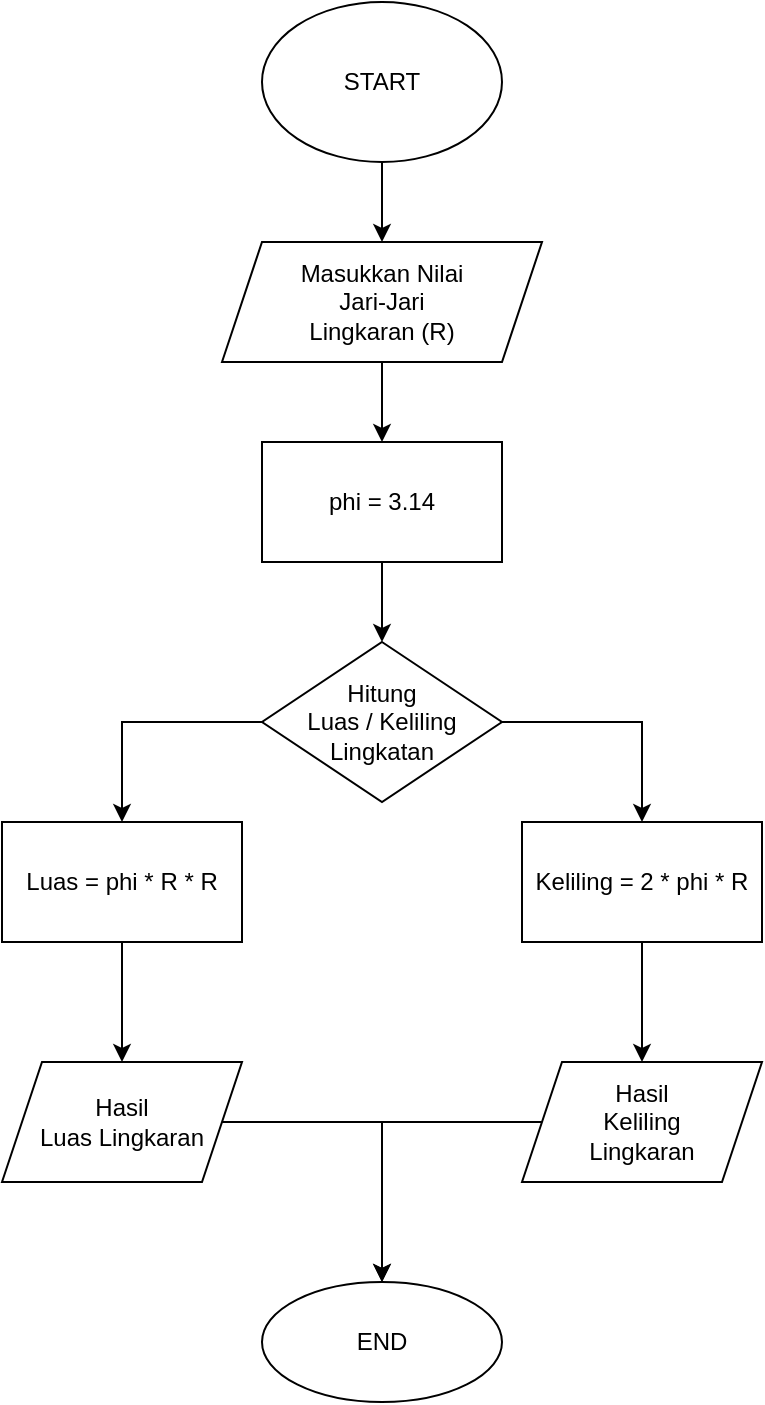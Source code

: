 <mxfile version="20.5.0" type="device"><diagram id="tUZ9ICfB1oss-SP6L6BB" name="Page-1"><mxGraphModel dx="1566" dy="835" grid="1" gridSize="10" guides="1" tooltips="1" connect="1" arrows="1" fold="1" page="1" pageScale="1" pageWidth="850" pageHeight="1100" math="0" shadow="0"><root><mxCell id="0"/><mxCell id="1" parent="0"/><mxCell id="HiiBcO2bcIK-xN3X6C0h-5" value="" style="edgeStyle=orthogonalEdgeStyle;rounded=0;orthogonalLoop=1;jettySize=auto;html=1;" edge="1" parent="1" source="HiiBcO2bcIK-xN3X6C0h-1" target="HiiBcO2bcIK-xN3X6C0h-4"><mxGeometry relative="1" as="geometry"/></mxCell><mxCell id="HiiBcO2bcIK-xN3X6C0h-1" value="START" style="ellipse;whiteSpace=wrap;html=1;" vertex="1" parent="1"><mxGeometry x="200" y="40" width="120" height="80" as="geometry"/></mxCell><mxCell id="HiiBcO2bcIK-xN3X6C0h-8" value="" style="edgeStyle=orthogonalEdgeStyle;rounded=0;orthogonalLoop=1;jettySize=auto;html=1;" edge="1" parent="1" source="HiiBcO2bcIK-xN3X6C0h-4" target="HiiBcO2bcIK-xN3X6C0h-7"><mxGeometry relative="1" as="geometry"/></mxCell><mxCell id="HiiBcO2bcIK-xN3X6C0h-4" value="Masukkan Nilai&lt;br&gt;Jari-Jari&lt;br&gt;Lingkaran (R)" style="shape=parallelogram;perimeter=parallelogramPerimeter;whiteSpace=wrap;html=1;fixedSize=1;" vertex="1" parent="1"><mxGeometry x="180" y="160" width="160" height="60" as="geometry"/></mxCell><mxCell id="HiiBcO2bcIK-xN3X6C0h-10" value="" style="edgeStyle=orthogonalEdgeStyle;rounded=0;orthogonalLoop=1;jettySize=auto;html=1;" edge="1" parent="1" source="HiiBcO2bcIK-xN3X6C0h-7" target="HiiBcO2bcIK-xN3X6C0h-9"><mxGeometry relative="1" as="geometry"/></mxCell><mxCell id="HiiBcO2bcIK-xN3X6C0h-7" value="phi = 3.14" style="whiteSpace=wrap;html=1;" vertex="1" parent="1"><mxGeometry x="200" y="260" width="120" height="60" as="geometry"/></mxCell><mxCell id="HiiBcO2bcIK-xN3X6C0h-12" value="" style="edgeStyle=orthogonalEdgeStyle;rounded=0;orthogonalLoop=1;jettySize=auto;html=1;" edge="1" parent="1" source="HiiBcO2bcIK-xN3X6C0h-9" target="HiiBcO2bcIK-xN3X6C0h-11"><mxGeometry relative="1" as="geometry"/></mxCell><mxCell id="HiiBcO2bcIK-xN3X6C0h-14" value="" style="edgeStyle=orthogonalEdgeStyle;rounded=0;orthogonalLoop=1;jettySize=auto;html=1;" edge="1" parent="1" source="HiiBcO2bcIK-xN3X6C0h-9" target="HiiBcO2bcIK-xN3X6C0h-13"><mxGeometry relative="1" as="geometry"/></mxCell><mxCell id="HiiBcO2bcIK-xN3X6C0h-9" value="Hitung&lt;br&gt;Luas / Keliling&lt;br&gt;Lingkatan" style="rhombus;whiteSpace=wrap;html=1;" vertex="1" parent="1"><mxGeometry x="200" y="360" width="120" height="80" as="geometry"/></mxCell><mxCell id="HiiBcO2bcIK-xN3X6C0h-17" value="" style="edgeStyle=orthogonalEdgeStyle;rounded=0;orthogonalLoop=1;jettySize=auto;html=1;" edge="1" parent="1" source="HiiBcO2bcIK-xN3X6C0h-11" target="HiiBcO2bcIK-xN3X6C0h-16"><mxGeometry relative="1" as="geometry"/></mxCell><mxCell id="HiiBcO2bcIK-xN3X6C0h-11" value="Luas = phi * R * R" style="whiteSpace=wrap;html=1;" vertex="1" parent="1"><mxGeometry x="70" y="450" width="120" height="60" as="geometry"/></mxCell><mxCell id="HiiBcO2bcIK-xN3X6C0h-19" value="" style="edgeStyle=orthogonalEdgeStyle;rounded=0;orthogonalLoop=1;jettySize=auto;html=1;" edge="1" parent="1" source="HiiBcO2bcIK-xN3X6C0h-13" target="HiiBcO2bcIK-xN3X6C0h-18"><mxGeometry relative="1" as="geometry"/></mxCell><mxCell id="HiiBcO2bcIK-xN3X6C0h-13" value="Keliling = 2 * phi * R" style="whiteSpace=wrap;html=1;" vertex="1" parent="1"><mxGeometry x="330" y="450" width="120" height="60" as="geometry"/></mxCell><mxCell id="HiiBcO2bcIK-xN3X6C0h-22" style="edgeStyle=orthogonalEdgeStyle;rounded=0;orthogonalLoop=1;jettySize=auto;html=1;entryX=0.5;entryY=0;entryDx=0;entryDy=0;" edge="1" parent="1" source="HiiBcO2bcIK-xN3X6C0h-16" target="HiiBcO2bcIK-xN3X6C0h-20"><mxGeometry relative="1" as="geometry"/></mxCell><mxCell id="HiiBcO2bcIK-xN3X6C0h-16" value="Hasil&lt;br&gt;Luas Lingkaran" style="shape=parallelogram;perimeter=parallelogramPerimeter;whiteSpace=wrap;html=1;fixedSize=1;" vertex="1" parent="1"><mxGeometry x="70" y="570" width="120" height="60" as="geometry"/></mxCell><mxCell id="HiiBcO2bcIK-xN3X6C0h-21" value="" style="edgeStyle=orthogonalEdgeStyle;rounded=0;orthogonalLoop=1;jettySize=auto;html=1;" edge="1" parent="1" source="HiiBcO2bcIK-xN3X6C0h-18" target="HiiBcO2bcIK-xN3X6C0h-20"><mxGeometry relative="1" as="geometry"/></mxCell><mxCell id="HiiBcO2bcIK-xN3X6C0h-18" value="Hasil&lt;br&gt;Keliling&lt;br&gt;Lingkaran" style="shape=parallelogram;perimeter=parallelogramPerimeter;whiteSpace=wrap;html=1;fixedSize=1;" vertex="1" parent="1"><mxGeometry x="330" y="570" width="120" height="60" as="geometry"/></mxCell><mxCell id="HiiBcO2bcIK-xN3X6C0h-20" value="END" style="ellipse;whiteSpace=wrap;html=1;" vertex="1" parent="1"><mxGeometry x="200" y="680" width="120" height="60" as="geometry"/></mxCell></root></mxGraphModel></diagram></mxfile>